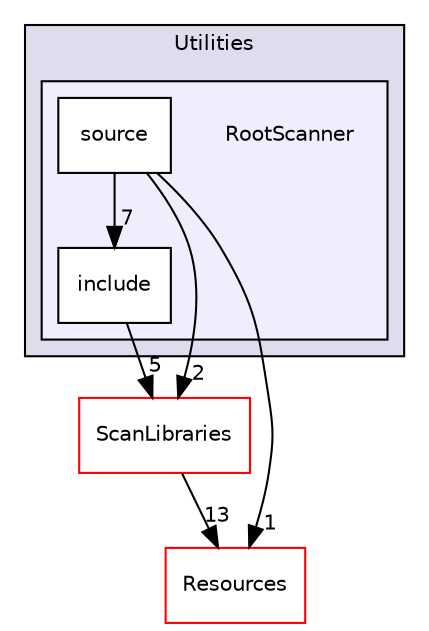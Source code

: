digraph "RootScanner" {
  compound=true
  node [ fontsize="10", fontname="Helvetica"];
  edge [ labelfontsize="10", labelfontname="Helvetica"];
  subgraph clusterdir_c62fe72d7cbcd0ce95a071ffa5768026 {
    graph [ bgcolor="#ddddee", pencolor="black", label="Utilities" fontname="Helvetica", fontsize="10", URL="dir_c62fe72d7cbcd0ce95a071ffa5768026.html"]
  subgraph clusterdir_0f312e2cb1c922b64af22ff43693b465 {
    graph [ bgcolor="#eeeeff", pencolor="black", label="" URL="dir_0f312e2cb1c922b64af22ff43693b465.html"];
    dir_0f312e2cb1c922b64af22ff43693b465 [shape=plaintext label="RootScanner"];
    dir_60e17a4ad44f40592af689ec14c05e0d [shape=box label="include" color="black" fillcolor="white" style="filled" URL="dir_60e17a4ad44f40592af689ec14c05e0d.html"];
    dir_0ffd3729c58da8c69c548a5b32285812 [shape=box label="source" color="black" fillcolor="white" style="filled" URL="dir_0ffd3729c58da8c69c548a5b32285812.html"];
  }
  }
  dir_d1f3dbe10f157d97e145494b8a91d73e [shape=box label="ScanLibraries" fillcolor="white" style="filled" color="red" URL="dir_d1f3dbe10f157d97e145494b8a91d73e.html"];
  dir_bde32bf976401edbce144c1ca78437b0 [shape=box label="Resources" fillcolor="white" style="filled" color="red" URL="dir_bde32bf976401edbce144c1ca78437b0.html"];
  dir_d1f3dbe10f157d97e145494b8a91d73e->dir_bde32bf976401edbce144c1ca78437b0 [headlabel="13", labeldistance=1.5 headhref="dir_000060_000019.html"];
  dir_60e17a4ad44f40592af689ec14c05e0d->dir_d1f3dbe10f157d97e145494b8a91d73e [headlabel="5", labeldistance=1.5 headhref="dir_000047_000060.html"];
  dir_0ffd3729c58da8c69c548a5b32285812->dir_d1f3dbe10f157d97e145494b8a91d73e [headlabel="2", labeldistance=1.5 headhref="dir_000046_000060.html"];
  dir_0ffd3729c58da8c69c548a5b32285812->dir_bde32bf976401edbce144c1ca78437b0 [headlabel="1", labeldistance=1.5 headhref="dir_000046_000019.html"];
  dir_0ffd3729c58da8c69c548a5b32285812->dir_60e17a4ad44f40592af689ec14c05e0d [headlabel="7", labeldistance=1.5 headhref="dir_000046_000047.html"];
}
